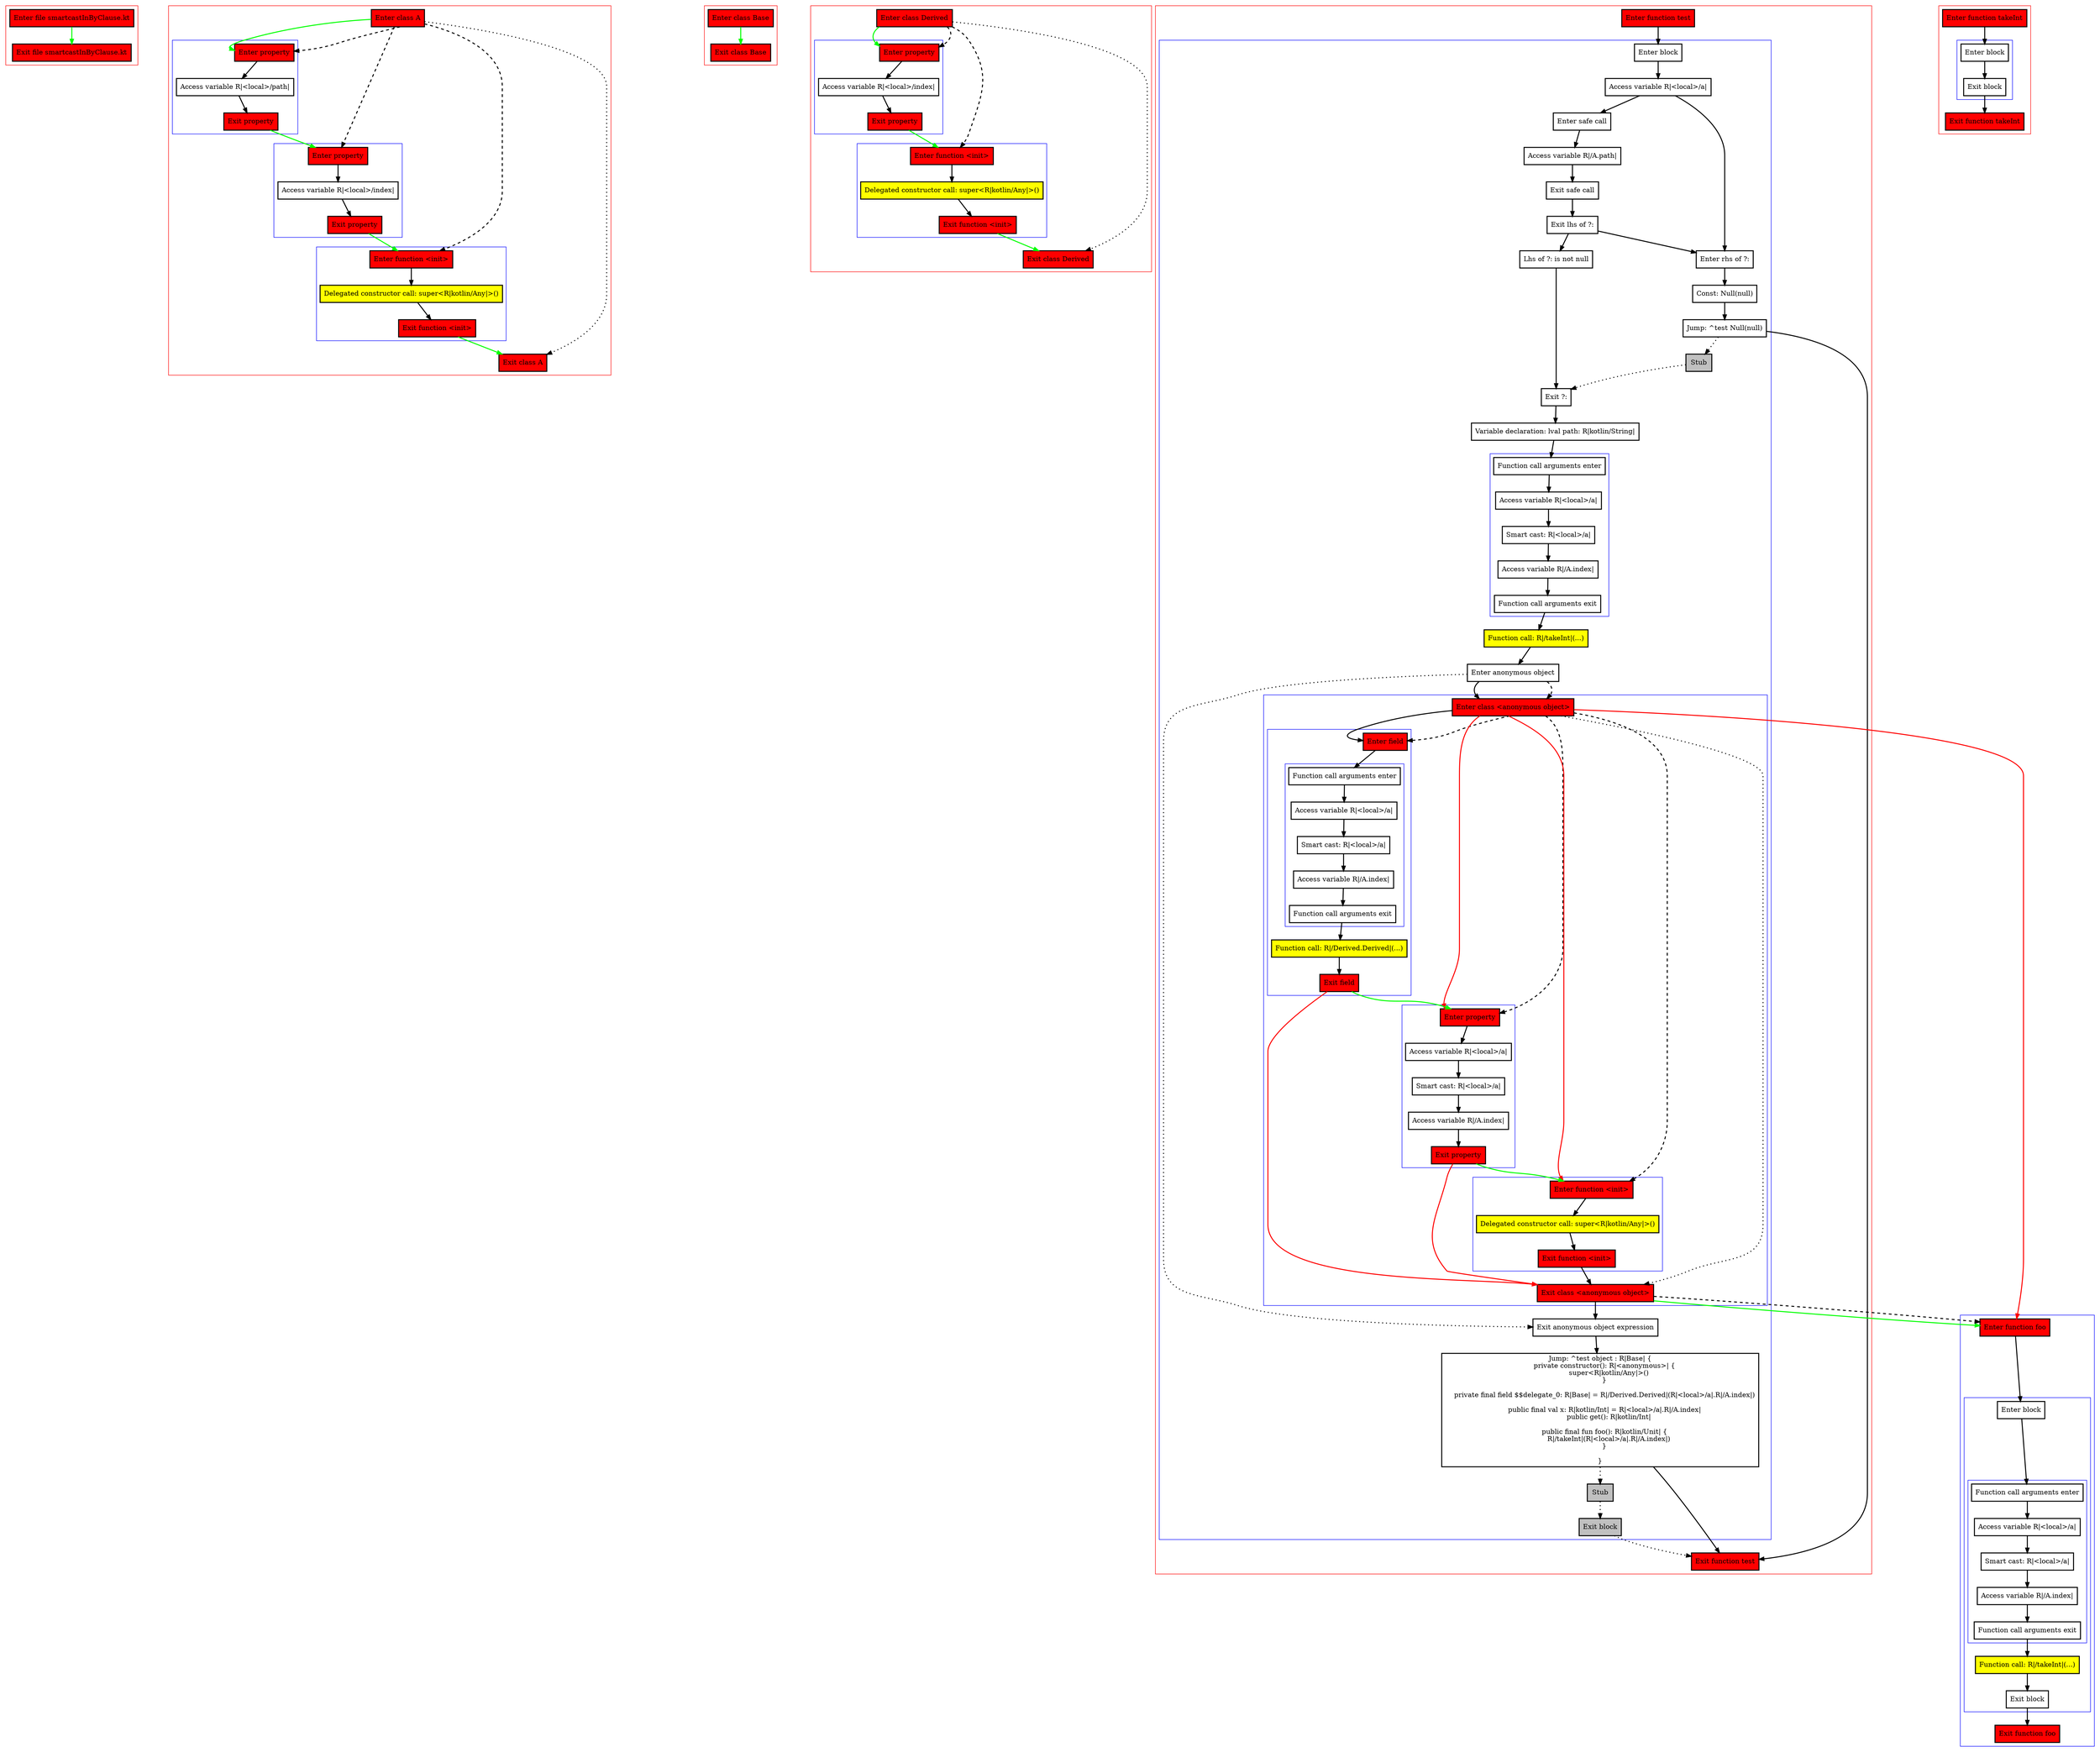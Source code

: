 digraph smartcastInByClause_kt {
    graph [nodesep=3]
    node [shape=box penwidth=2]
    edge [penwidth=2]

    subgraph cluster_0 {
        color=red
        0 [label="Enter file smartcastInByClause.kt" style="filled" fillcolor=red];
        1 [label="Exit file smartcastInByClause.kt" style="filled" fillcolor=red];
    }
    0 -> {1} [color=green];

    subgraph cluster_1 {
        color=red
        2 [label="Enter class A" style="filled" fillcolor=red];
        subgraph cluster_2 {
            color=blue
            3 [label="Enter property" style="filled" fillcolor=red];
            4 [label="Access variable R|<local>/path|"];
            5 [label="Exit property" style="filled" fillcolor=red];
        }
        subgraph cluster_3 {
            color=blue
            6 [label="Enter property" style="filled" fillcolor=red];
            7 [label="Access variable R|<local>/index|"];
            8 [label="Exit property" style="filled" fillcolor=red];
        }
        subgraph cluster_4 {
            color=blue
            9 [label="Enter function <init>" style="filled" fillcolor=red];
            10 [label="Delegated constructor call: super<R|kotlin/Any|>()" style="filled" fillcolor=yellow];
            11 [label="Exit function <init>" style="filled" fillcolor=red];
        }
        12 [label="Exit class A" style="filled" fillcolor=red];
    }
    2 -> {3} [color=green];
    2 -> {12} [style=dotted];
    2 -> {3 6 9} [style=dashed];
    3 -> {4};
    4 -> {5};
    5 -> {6} [color=green];
    6 -> {7};
    7 -> {8};
    8 -> {9} [color=green];
    9 -> {10};
    10 -> {11};
    11 -> {12} [color=green];

    subgraph cluster_5 {
        color=red
        13 [label="Enter class Base" style="filled" fillcolor=red];
        14 [label="Exit class Base" style="filled" fillcolor=red];
    }
    13 -> {14} [color=green];

    subgraph cluster_6 {
        color=red
        15 [label="Enter class Derived" style="filled" fillcolor=red];
        subgraph cluster_7 {
            color=blue
            16 [label="Enter property" style="filled" fillcolor=red];
            17 [label="Access variable R|<local>/index|"];
            18 [label="Exit property" style="filled" fillcolor=red];
        }
        subgraph cluster_8 {
            color=blue
            19 [label="Enter function <init>" style="filled" fillcolor=red];
            20 [label="Delegated constructor call: super<R|kotlin/Any|>()" style="filled" fillcolor=yellow];
            21 [label="Exit function <init>" style="filled" fillcolor=red];
        }
        22 [label="Exit class Derived" style="filled" fillcolor=red];
    }
    15 -> {16} [color=green];
    15 -> {22} [style=dotted];
    15 -> {16 19} [style=dashed];
    16 -> {17};
    17 -> {18};
    18 -> {19} [color=green];
    19 -> {20};
    20 -> {21};
    21 -> {22} [color=green];

    subgraph cluster_9 {
        color=red
        23 [label="Enter function test" style="filled" fillcolor=red];
        subgraph cluster_10 {
            color=blue
            24 [label="Enter block"];
            25 [label="Access variable R|<local>/a|"];
            26 [label="Enter safe call"];
            27 [label="Access variable R|/A.path|"];
            28 [label="Exit safe call"];
            29 [label="Exit lhs of ?:"];
            30 [label="Enter rhs of ?:"];
            31 [label="Const: Null(null)"];
            32 [label="Jump: ^test Null(null)"];
            33 [label="Stub" style="filled" fillcolor=gray];
            34 [label="Lhs of ?: is not null"];
            35 [label="Exit ?:"];
            36 [label="Variable declaration: lval path: R|kotlin/String|"];
            subgraph cluster_11 {
                color=blue
                37 [label="Function call arguments enter"];
                38 [label="Access variable R|<local>/a|"];
                39 [label="Smart cast: R|<local>/a|"];
                40 [label="Access variable R|/A.index|"];
                41 [label="Function call arguments exit"];
            }
            42 [label="Function call: R|/takeInt|(...)" style="filled" fillcolor=yellow];
            43 [label="Enter anonymous object"];
            subgraph cluster_12 {
                color=blue
                44 [label="Enter class <anonymous object>" style="filled" fillcolor=red];
                subgraph cluster_13 {
                    color=blue
                    45 [label="Enter field" style="filled" fillcolor=red];
                    subgraph cluster_14 {
                        color=blue
                        46 [label="Function call arguments enter"];
                        47 [label="Access variable R|<local>/a|"];
                        48 [label="Smart cast: R|<local>/a|"];
                        49 [label="Access variable R|/A.index|"];
                        50 [label="Function call arguments exit"];
                    }
                    51 [label="Function call: R|/Derived.Derived|(...)" style="filled" fillcolor=yellow];
                    52 [label="Exit field" style="filled" fillcolor=red];
                }
                subgraph cluster_15 {
                    color=blue
                    53 [label="Enter property" style="filled" fillcolor=red];
                    54 [label="Access variable R|<local>/a|"];
                    55 [label="Smart cast: R|<local>/a|"];
                    56 [label="Access variable R|/A.index|"];
                    57 [label="Exit property" style="filled" fillcolor=red];
                }
                subgraph cluster_16 {
                    color=blue
                    58 [label="Enter function <init>" style="filled" fillcolor=red];
                    59 [label="Delegated constructor call: super<R|kotlin/Any|>()" style="filled" fillcolor=yellow];
                    60 [label="Exit function <init>" style="filled" fillcolor=red];
                }
                61 [label="Exit class <anonymous object>" style="filled" fillcolor=red];
            }
            62 [label="Exit anonymous object expression"];
            63 [label="Jump: ^test object : R|Base| {
    private constructor(): R|<anonymous>| {
        super<R|kotlin/Any|>()
    }

    private final field $$delegate_0: R|Base| = R|/Derived.Derived|(R|<local>/a|.R|/A.index|)

    public final val x: R|kotlin/Int| = R|<local>/a|.R|/A.index|
        public get(): R|kotlin/Int|

    public final fun foo(): R|kotlin/Unit| {
        R|/takeInt|(R|<local>/a|.R|/A.index|)
    }

}
"];
            64 [label="Stub" style="filled" fillcolor=gray];
            65 [label="Exit block" style="filled" fillcolor=gray];
        }
        66 [label="Exit function test" style="filled" fillcolor=red];
    }
    subgraph cluster_17 {
        color=blue
        67 [label="Enter function foo" style="filled" fillcolor=red];
        subgraph cluster_18 {
            color=blue
            68 [label="Enter block"];
            subgraph cluster_19 {
                color=blue
                69 [label="Function call arguments enter"];
                70 [label="Access variable R|<local>/a|"];
                71 [label="Smart cast: R|<local>/a|"];
                72 [label="Access variable R|/A.index|"];
                73 [label="Function call arguments exit"];
            }
            74 [label="Function call: R|/takeInt|(...)" style="filled" fillcolor=yellow];
            75 [label="Exit block"];
        }
        76 [label="Exit function foo" style="filled" fillcolor=red];
    }
    23 -> {24};
    24 -> {25};
    25 -> {26 30};
    26 -> {27};
    27 -> {28};
    28 -> {29};
    29 -> {30 34};
    30 -> {31};
    31 -> {32};
    32 -> {66};
    32 -> {33} [style=dotted];
    33 -> {35} [style=dotted];
    34 -> {35};
    35 -> {36};
    36 -> {37};
    37 -> {38};
    38 -> {39};
    39 -> {40};
    40 -> {41};
    41 -> {42};
    42 -> {43};
    43 -> {44};
    43 -> {62} [style=dotted];
    43 -> {44} [style=dashed];
    44 -> {45};
    44 -> {53 58 67} [color=red];
    44 -> {61} [style=dotted];
    44 -> {45 53 58} [style=dashed];
    45 -> {46};
    46 -> {47};
    47 -> {48};
    48 -> {49};
    49 -> {50};
    50 -> {51};
    51 -> {52};
    52 -> {53} [color=green];
    52 -> {61} [color=red];
    53 -> {54};
    54 -> {55};
    55 -> {56};
    56 -> {57};
    57 -> {58} [color=green];
    57 -> {61} [color=red];
    58 -> {59};
    59 -> {60};
    60 -> {61};
    61 -> {62};
    61 -> {67} [color=green];
    61 -> {67} [style=dashed];
    62 -> {63};
    63 -> {66};
    63 -> {64} [style=dotted];
    64 -> {65} [style=dotted];
    65 -> {66} [style=dotted];
    67 -> {68};
    68 -> {69};
    69 -> {70};
    70 -> {71};
    71 -> {72};
    72 -> {73};
    73 -> {74};
    74 -> {75};
    75 -> {76};

    subgraph cluster_20 {
        color=red
        77 [label="Enter function takeInt" style="filled" fillcolor=red];
        subgraph cluster_21 {
            color=blue
            78 [label="Enter block"];
            79 [label="Exit block"];
        }
        80 [label="Exit function takeInt" style="filled" fillcolor=red];
    }
    77 -> {78};
    78 -> {79};
    79 -> {80};

}
